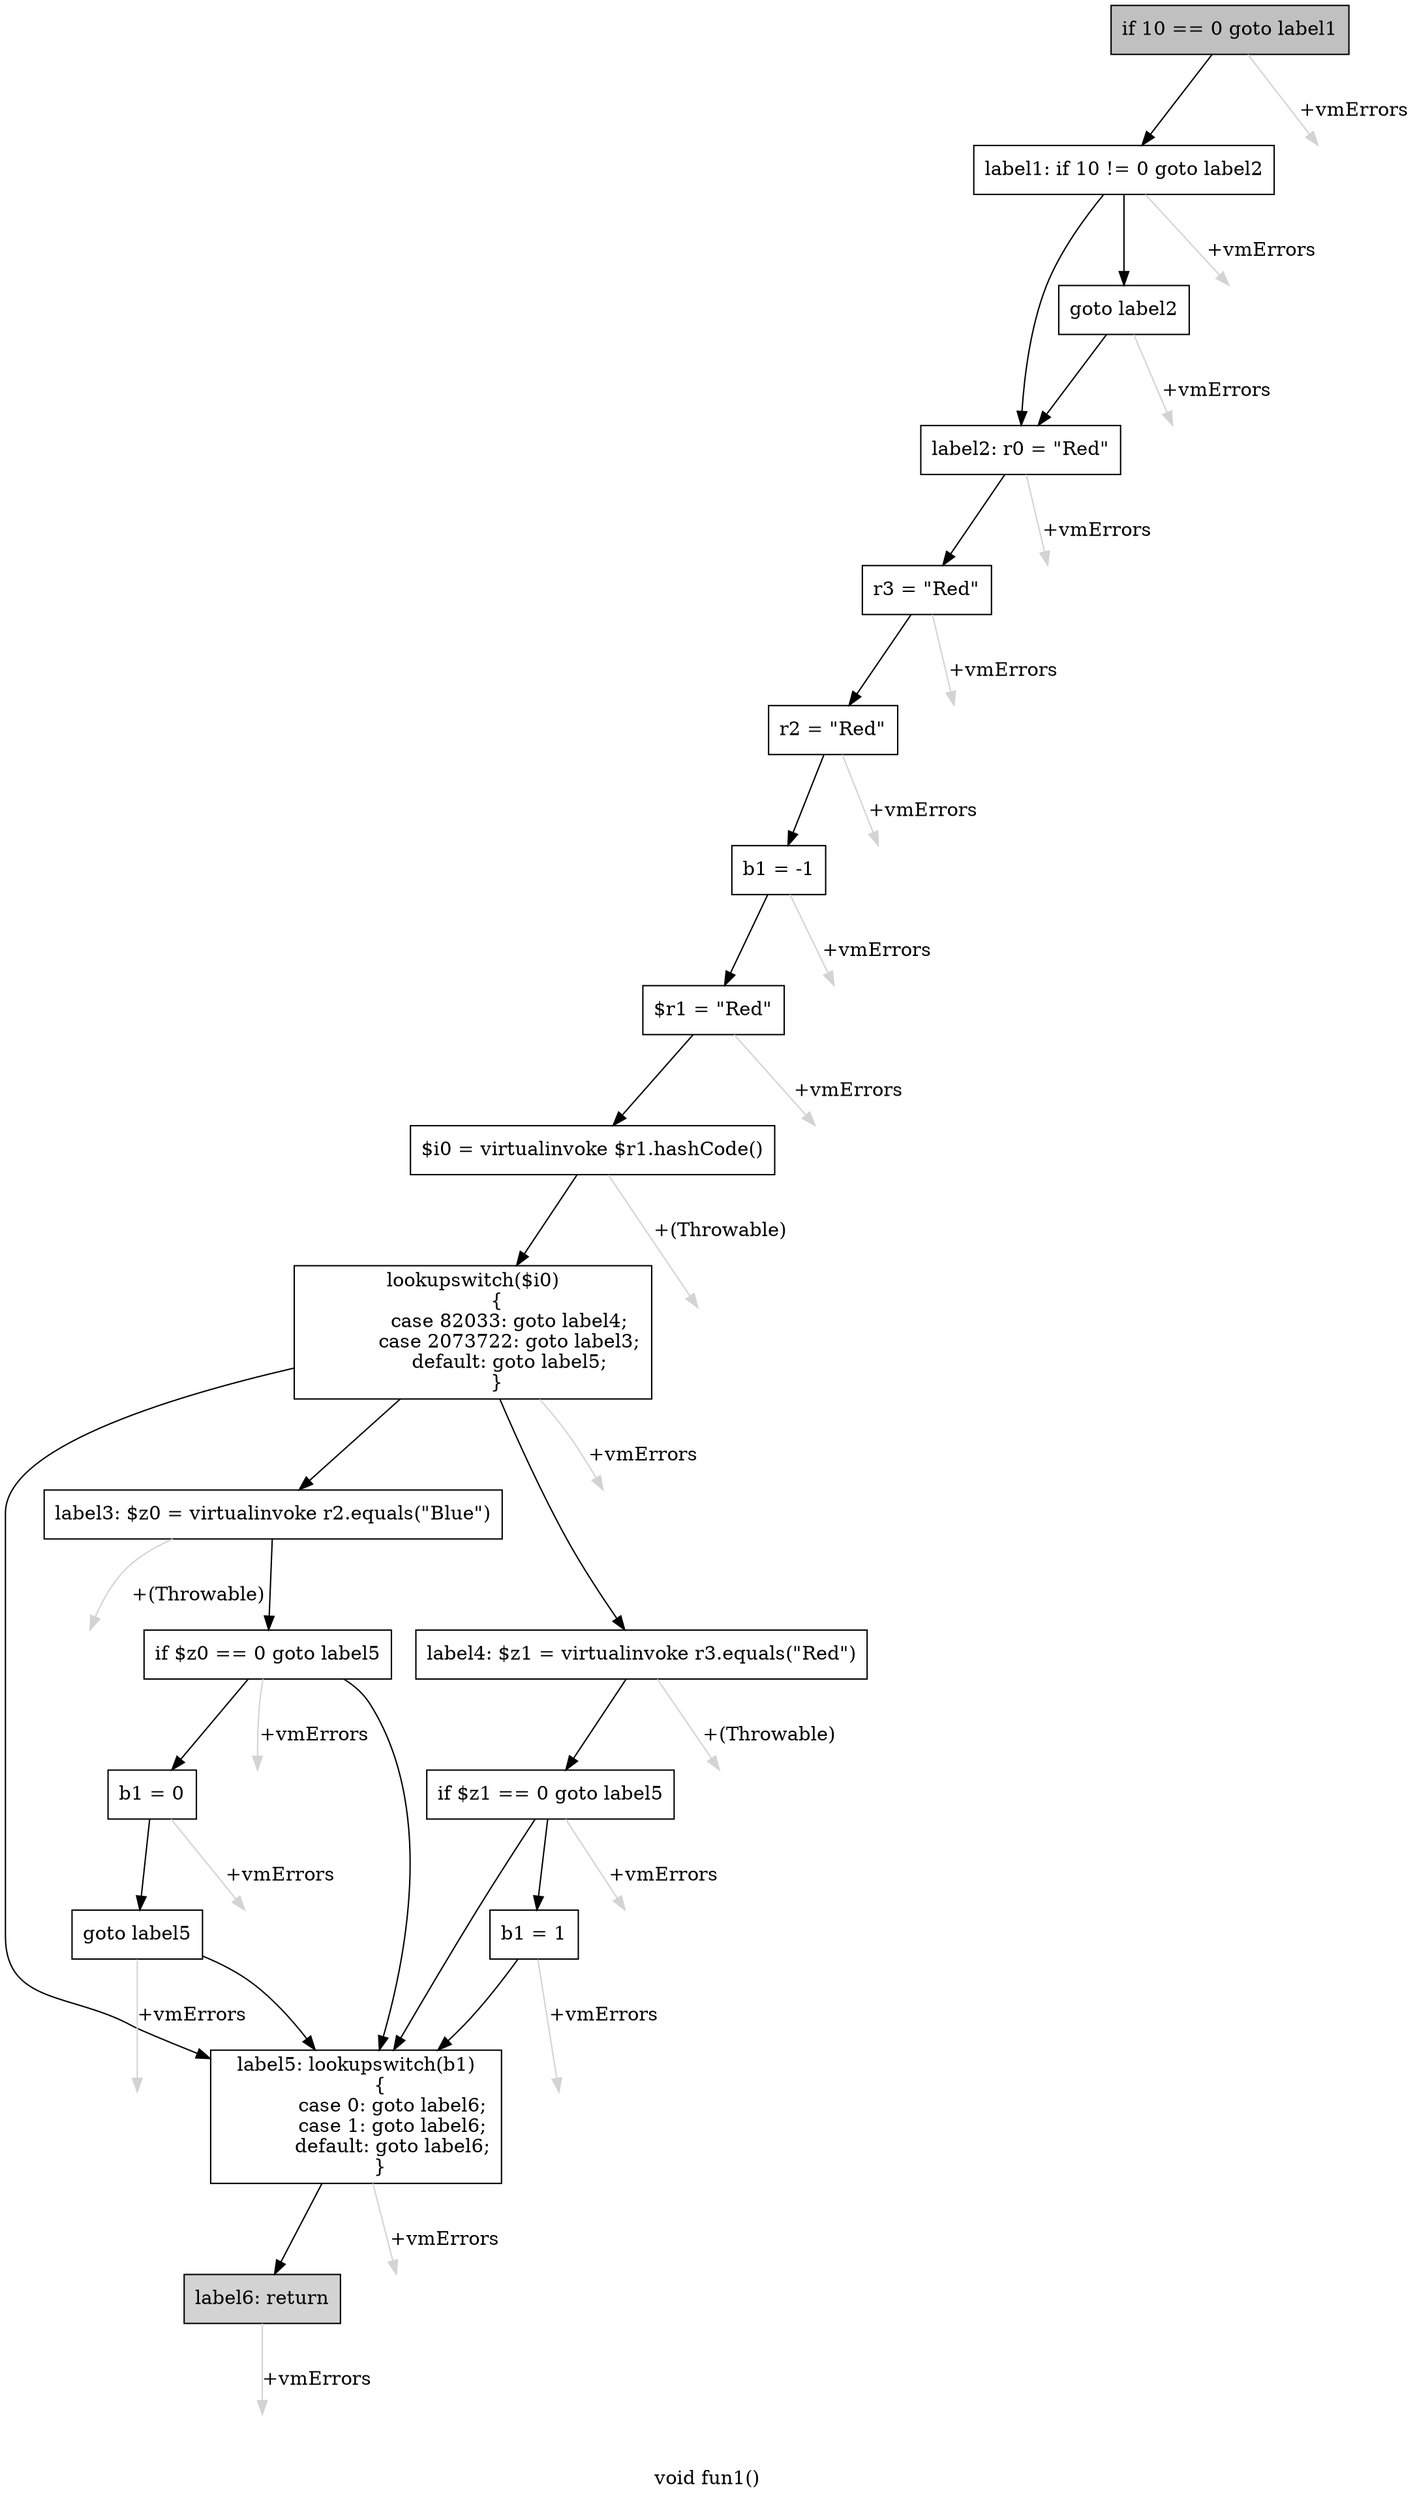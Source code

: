 digraph "void fun1()" {
    label="void fun1()";
    node [shape=box];
    "0" [style=filled,fillcolor=gray,label="if 10 == 0 goto label1",];
    "1" [label="label1: if 10 != 0 goto label2",];
    "0"->"1" [color=black,];
    "19" [style=invis,label="Esc",];
    "0"->"19" [color=lightgray,label="\l+vmErrors",];
    "2" [label="goto label2",];
    "1"->"2" [color=black,];
    "3" [label="label2: r0 = \"Red\"",];
    "1"->"3" [color=black,];
    "20" [style=invis,label="Esc",];
    "1"->"20" [color=lightgray,label="\l+vmErrors",];
    "2"->"3" [color=black,];
    "21" [style=invis,label="Esc",];
    "2"->"21" [color=lightgray,label="\l+vmErrors",];
    "4" [label="r3 = \"Red\"",];
    "3"->"4" [color=black,];
    "22" [style=invis,label="Esc",];
    "3"->"22" [color=lightgray,label="\l+vmErrors",];
    "5" [label="r2 = \"Red\"",];
    "4"->"5" [color=black,];
    "23" [style=invis,label="Esc",];
    "4"->"23" [color=lightgray,label="\l+vmErrors",];
    "6" [label="b1 = -1",];
    "5"->"6" [color=black,];
    "24" [style=invis,label="Esc",];
    "5"->"24" [color=lightgray,label="\l+vmErrors",];
    "7" [label="$r1 = \"Red\"",];
    "6"->"7" [color=black,];
    "25" [style=invis,label="Esc",];
    "6"->"25" [color=lightgray,label="\l+vmErrors",];
    "8" [label="$i0 = virtualinvoke $r1.hashCode()",];
    "7"->"8" [color=black,];
    "26" [style=invis,label="Esc",];
    "7"->"26" [color=lightgray,label="\l+vmErrors",];
    "9" [label="lookupswitch($i0)\n        {\n            case 82033: goto label4;\n            case 2073722: goto label3;\n            default: goto label5;\n        }",];
    "8"->"9" [color=black,];
    "27" [style=invis,label="Esc",];
    "8"->"27" [color=lightgray,label="\l+(Throwable)",];
    "10" [label="label3: $z0 = virtualinvoke r2.equals(\"Blue\")",];
    "9"->"10" [color=black,];
    "14" [label="label4: $z1 = virtualinvoke r3.equals(\"Red\")",];
    "9"->"14" [color=black,];
    "17" [label="label5: lookupswitch(b1)\n        {\n            case 0: goto label6;\n            case 1: goto label6;\n            default: goto label6;\n        }",];
    "9"->"17" [color=black,];
    "28" [style=invis,label="Esc",];
    "9"->"28" [color=lightgray,label="\l+vmErrors",];
    "11" [label="if $z0 == 0 goto label5",];
    "10"->"11" [color=black,];
    "29" [style=invis,label="Esc",];
    "10"->"29" [color=lightgray,label="\l+(Throwable)",];
    "12" [label="b1 = 0",];
    "11"->"12" [color=black,];
    "11"->"17" [color=black,];
    "30" [style=invis,label="Esc",];
    "11"->"30" [color=lightgray,label="\l+vmErrors",];
    "13" [label="goto label5",];
    "12"->"13" [color=black,];
    "31" [style=invis,label="Esc",];
    "12"->"31" [color=lightgray,label="\l+vmErrors",];
    "13"->"17" [color=black,];
    "32" [style=invis,label="Esc",];
    "13"->"32" [color=lightgray,label="\l+vmErrors",];
    "15" [label="if $z1 == 0 goto label5",];
    "14"->"15" [color=black,];
    "33" [style=invis,label="Esc",];
    "14"->"33" [color=lightgray,label="\l+(Throwable)",];
    "16" [label="b1 = 1",];
    "15"->"16" [color=black,];
    "15"->"17" [color=black,];
    "34" [style=invis,label="Esc",];
    "15"->"34" [color=lightgray,label="\l+vmErrors",];
    "16"->"17" [color=black,];
    "35" [style=invis,label="Esc",];
    "16"->"35" [color=lightgray,label="\l+vmErrors",];
    "18" [style=filled,fillcolor=lightgray,label="label6: return",];
    "17"->"18" [color=black,];
    "36" [style=invis,label="Esc",];
    "17"->"36" [color=lightgray,label="\l+vmErrors",];
    "37" [style=invis,label="Esc",];
    "18"->"37" [color=lightgray,label="\l+vmErrors",];
}
